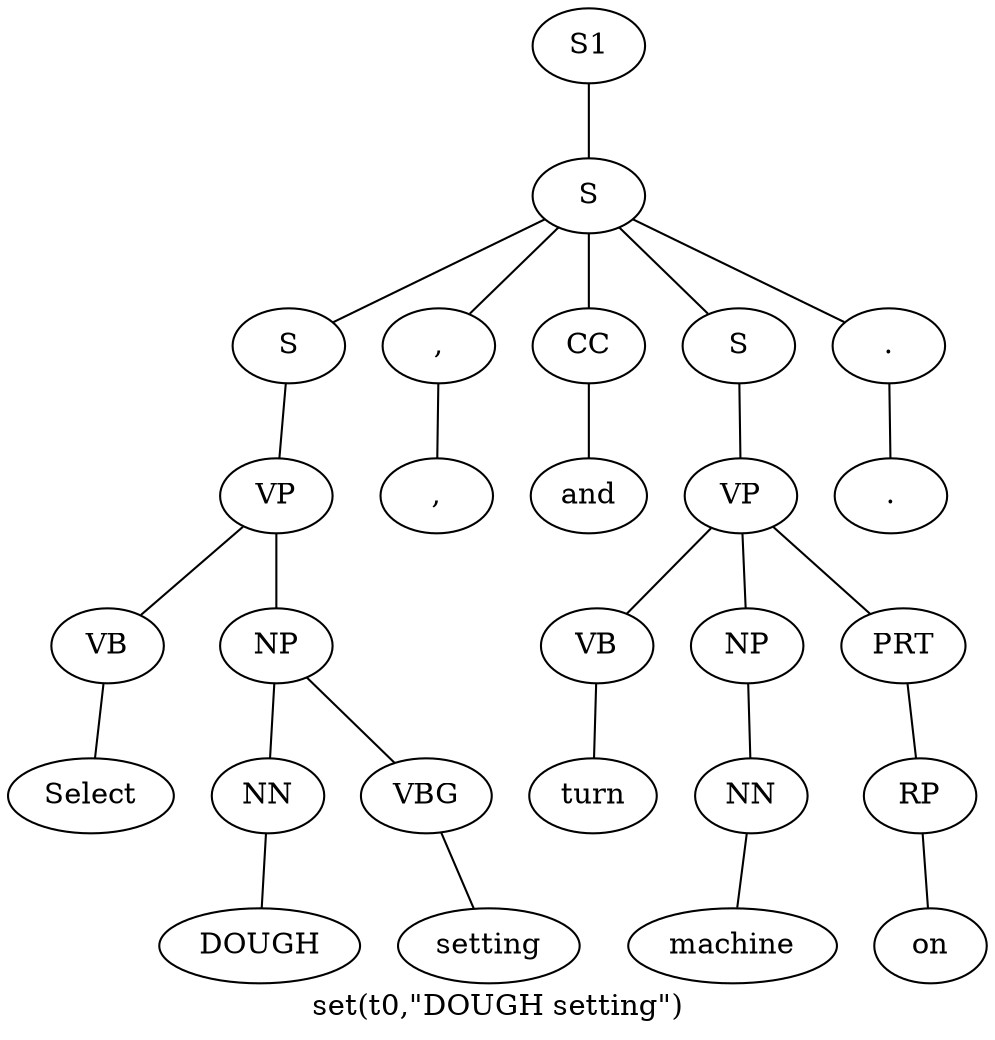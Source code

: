 graph SyntaxGraph {
	label = "set(t0,\"DOUGH setting\")";
	Node0 [label="S1"];
	Node1 [label="S"];
	Node2 [label="S"];
	Node3 [label="VP"];
	Node4 [label="VB"];
	Node5 [label="Select"];
	Node6 [label="NP"];
	Node7 [label="NN"];
	Node8 [label="DOUGH"];
	Node9 [label="VBG"];
	Node10 [label="setting"];
	Node11 [label=","];
	Node12 [label=","];
	Node13 [label="CC"];
	Node14 [label="and"];
	Node15 [label="S"];
	Node16 [label="VP"];
	Node17 [label="VB"];
	Node18 [label="turn"];
	Node19 [label="NP"];
	Node20 [label="NN"];
	Node21 [label="machine"];
	Node22 [label="PRT"];
	Node23 [label="RP"];
	Node24 [label="on"];
	Node25 [label="."];
	Node26 [label="."];

	Node0 -- Node1;
	Node1 -- Node2;
	Node1 -- Node11;
	Node1 -- Node13;
	Node1 -- Node15;
	Node1 -- Node25;
	Node2 -- Node3;
	Node3 -- Node4;
	Node3 -- Node6;
	Node4 -- Node5;
	Node6 -- Node7;
	Node6 -- Node9;
	Node7 -- Node8;
	Node9 -- Node10;
	Node11 -- Node12;
	Node13 -- Node14;
	Node15 -- Node16;
	Node16 -- Node17;
	Node16 -- Node19;
	Node16 -- Node22;
	Node17 -- Node18;
	Node19 -- Node20;
	Node20 -- Node21;
	Node22 -- Node23;
	Node23 -- Node24;
	Node25 -- Node26;
}